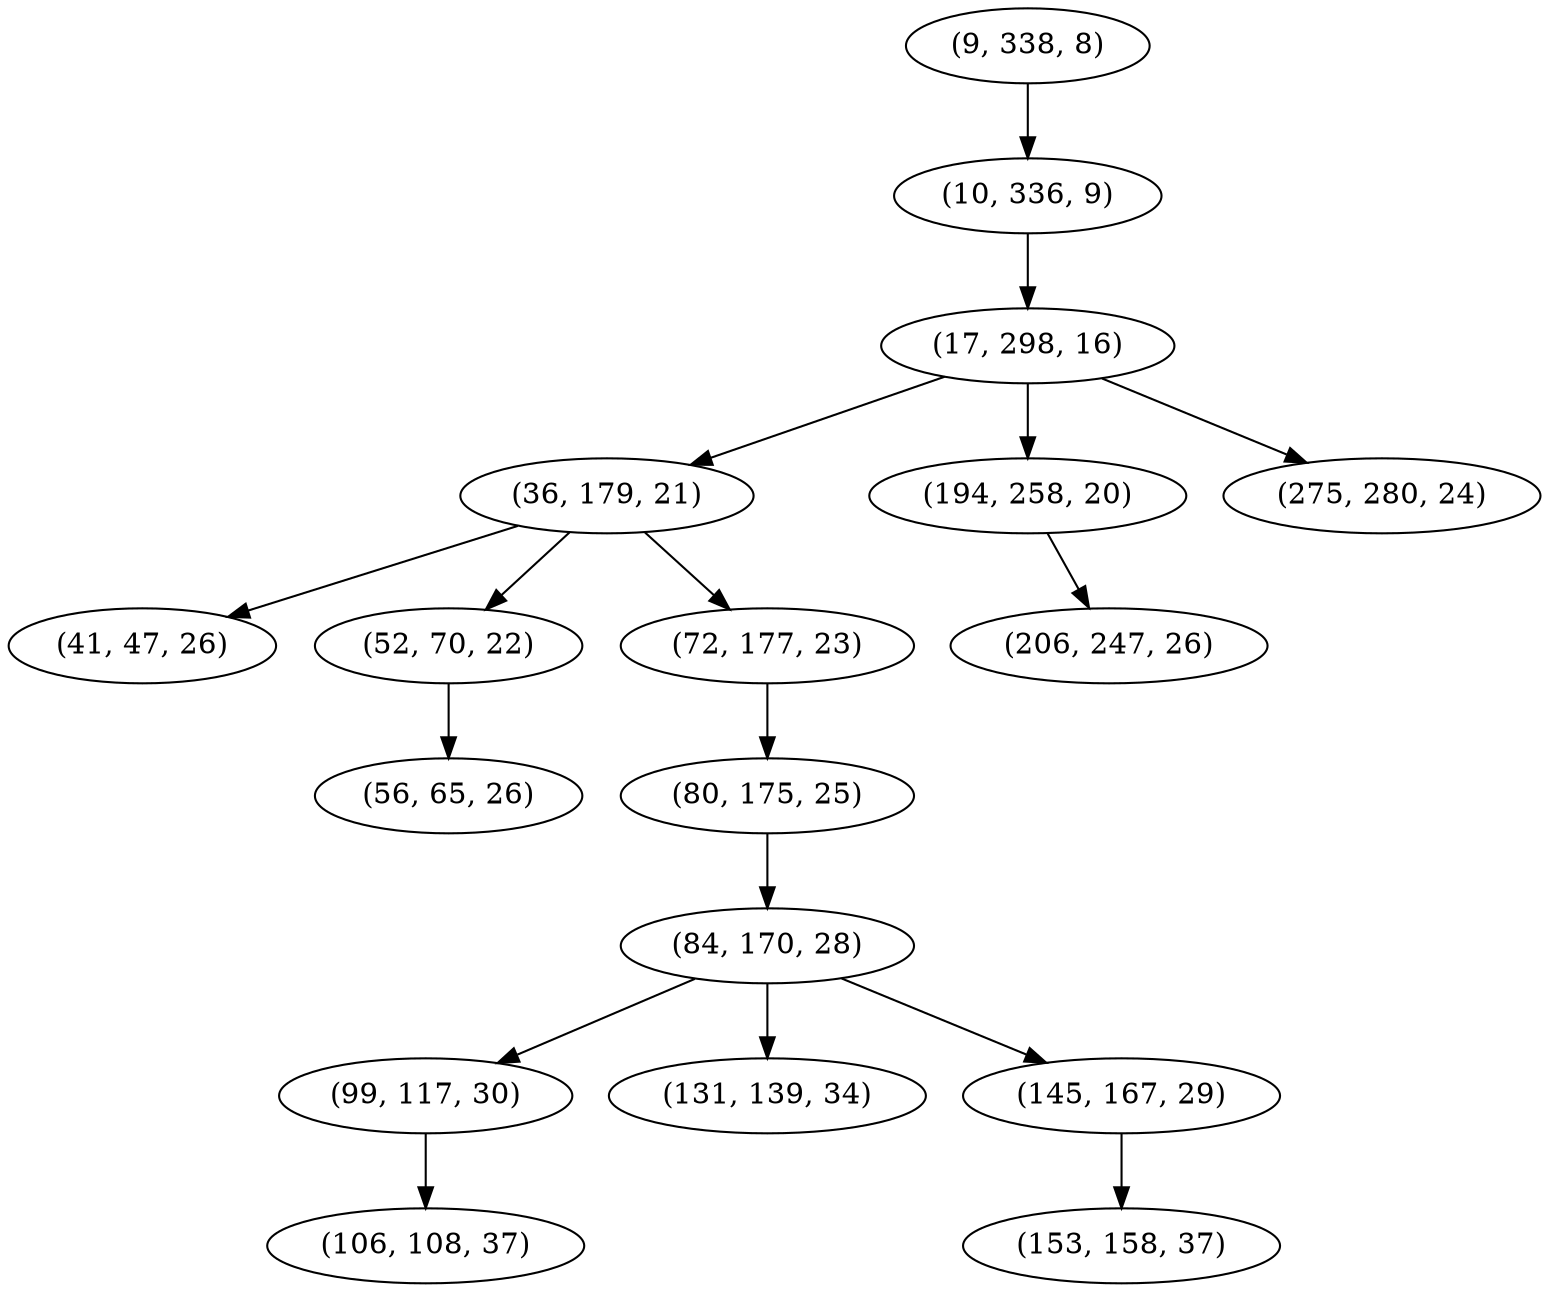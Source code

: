 digraph tree {
    "(9, 338, 8)";
    "(10, 336, 9)";
    "(17, 298, 16)";
    "(36, 179, 21)";
    "(41, 47, 26)";
    "(52, 70, 22)";
    "(56, 65, 26)";
    "(72, 177, 23)";
    "(80, 175, 25)";
    "(84, 170, 28)";
    "(99, 117, 30)";
    "(106, 108, 37)";
    "(131, 139, 34)";
    "(145, 167, 29)";
    "(153, 158, 37)";
    "(194, 258, 20)";
    "(206, 247, 26)";
    "(275, 280, 24)";
    "(9, 338, 8)" -> "(10, 336, 9)";
    "(10, 336, 9)" -> "(17, 298, 16)";
    "(17, 298, 16)" -> "(36, 179, 21)";
    "(17, 298, 16)" -> "(194, 258, 20)";
    "(17, 298, 16)" -> "(275, 280, 24)";
    "(36, 179, 21)" -> "(41, 47, 26)";
    "(36, 179, 21)" -> "(52, 70, 22)";
    "(36, 179, 21)" -> "(72, 177, 23)";
    "(52, 70, 22)" -> "(56, 65, 26)";
    "(72, 177, 23)" -> "(80, 175, 25)";
    "(80, 175, 25)" -> "(84, 170, 28)";
    "(84, 170, 28)" -> "(99, 117, 30)";
    "(84, 170, 28)" -> "(131, 139, 34)";
    "(84, 170, 28)" -> "(145, 167, 29)";
    "(99, 117, 30)" -> "(106, 108, 37)";
    "(145, 167, 29)" -> "(153, 158, 37)";
    "(194, 258, 20)" -> "(206, 247, 26)";
}
